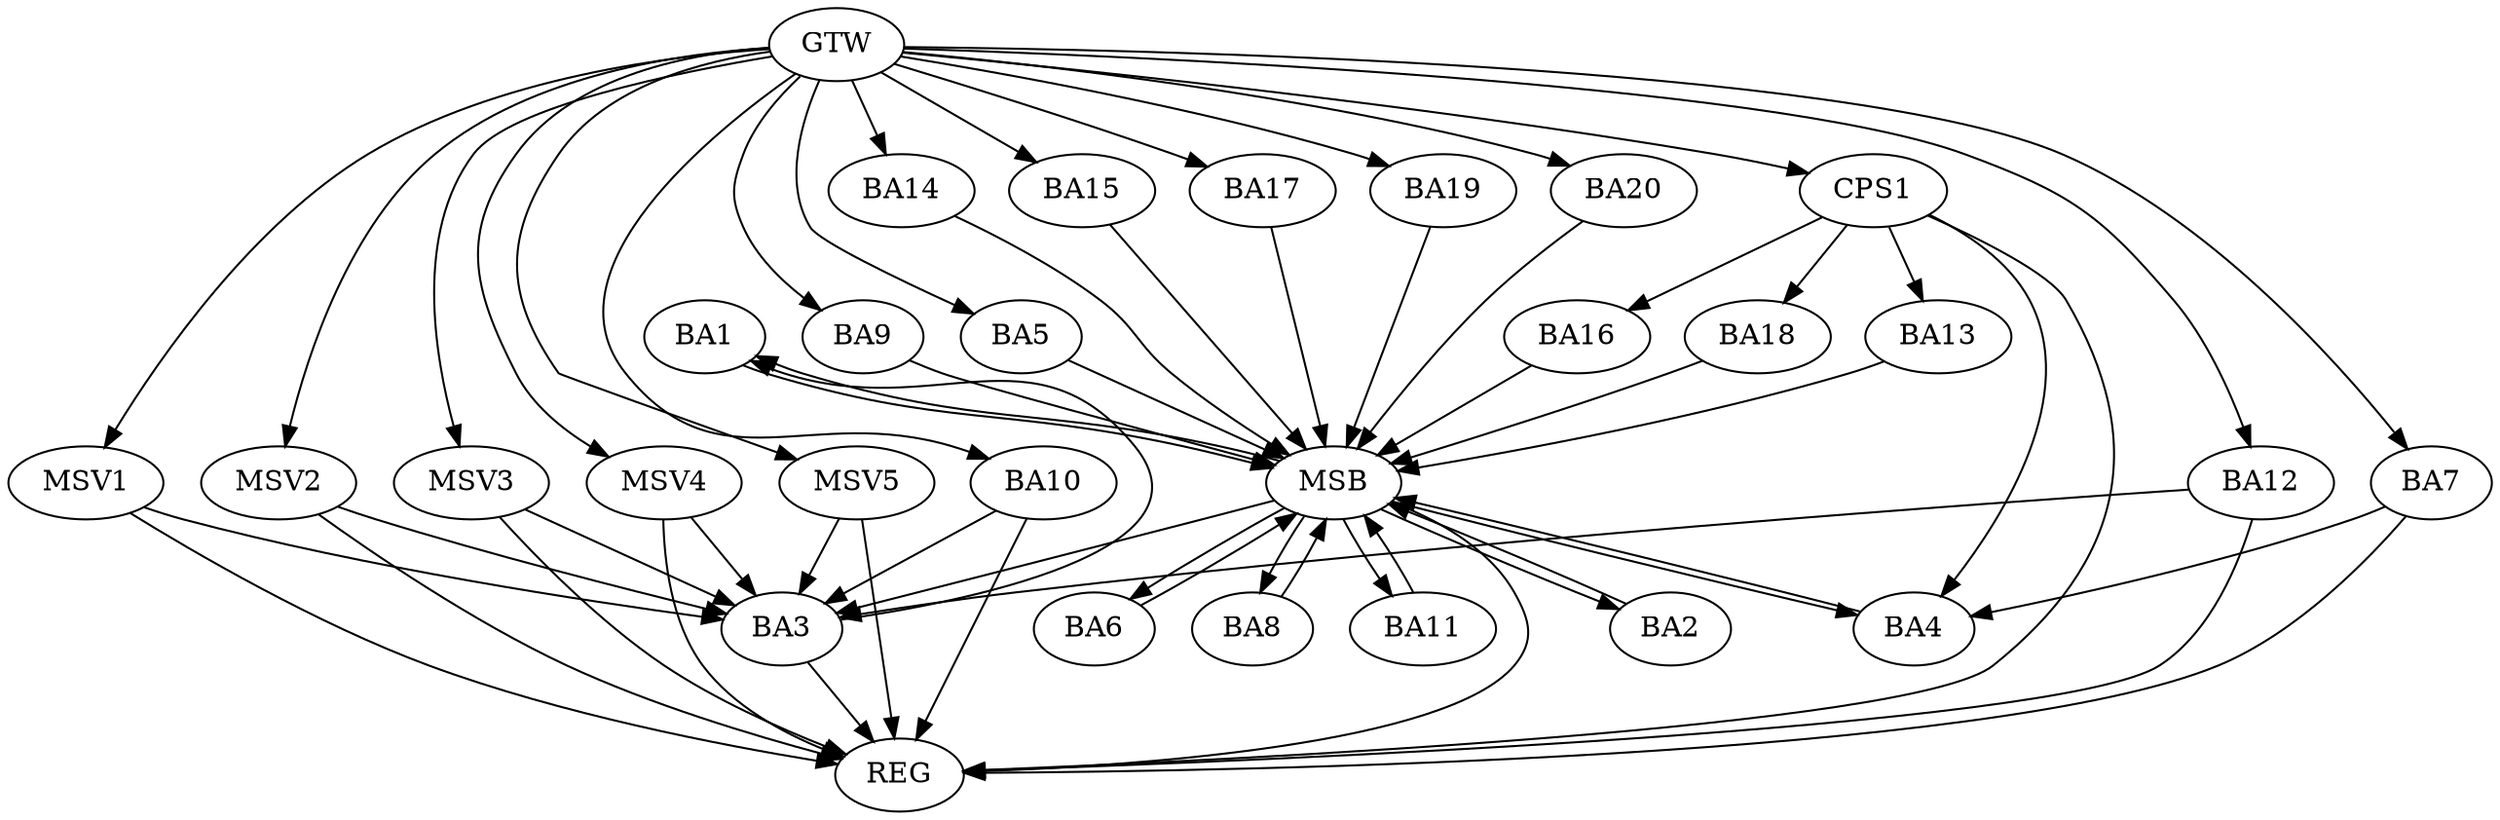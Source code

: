 strict digraph G {
  BA1 [ label="BA1" ];
  BA2 [ label="BA2" ];
  BA3 [ label="BA3" ];
  BA4 [ label="BA4" ];
  BA5 [ label="BA5" ];
  BA6 [ label="BA6" ];
  BA7 [ label="BA7" ];
  BA8 [ label="BA8" ];
  BA9 [ label="BA9" ];
  BA10 [ label="BA10" ];
  BA11 [ label="BA11" ];
  BA12 [ label="BA12" ];
  BA13 [ label="BA13" ];
  BA14 [ label="BA14" ];
  BA15 [ label="BA15" ];
  BA16 [ label="BA16" ];
  BA17 [ label="BA17" ];
  BA18 [ label="BA18" ];
  BA19 [ label="BA19" ];
  BA20 [ label="BA20" ];
  CPS1 [ label="CPS1" ];
  GTW [ label="GTW" ];
  REG [ label="REG" ];
  MSB [ label="MSB" ];
  MSV1 [ label="MSV1" ];
  MSV2 [ label="MSV2" ];
  MSV3 [ label="MSV3" ];
  MSV4 [ label="MSV4" ];
  MSV5 [ label="MSV5" ];
  BA3 -> BA1;
  BA7 -> BA4;
  BA10 -> BA3;
  BA12 -> BA3;
  CPS1 -> BA13;
  CPS1 -> BA4;
  CPS1 -> BA16;
  CPS1 -> BA18;
  GTW -> BA5;
  GTW -> BA7;
  GTW -> BA9;
  GTW -> BA10;
  GTW -> BA12;
  GTW -> BA14;
  GTW -> BA15;
  GTW -> BA17;
  GTW -> BA19;
  GTW -> BA20;
  GTW -> CPS1;
  BA3 -> REG;
  BA7 -> REG;
  BA10 -> REG;
  BA12 -> REG;
  CPS1 -> REG;
  BA1 -> MSB;
  MSB -> BA2;
  MSB -> REG;
  BA2 -> MSB;
  MSB -> BA1;
  BA4 -> MSB;
  MSB -> BA3;
  BA5 -> MSB;
  BA6 -> MSB;
  MSB -> BA4;
  BA8 -> MSB;
  BA9 -> MSB;
  BA11 -> MSB;
  MSB -> BA6;
  BA13 -> MSB;
  MSB -> BA8;
  BA14 -> MSB;
  BA15 -> MSB;
  MSB -> BA11;
  BA16 -> MSB;
  BA17 -> MSB;
  BA18 -> MSB;
  BA19 -> MSB;
  BA20 -> MSB;
  MSV1 -> BA3;
  MSV2 -> BA3;
  GTW -> MSV1;
  MSV1 -> REG;
  GTW -> MSV2;
  MSV2 -> REG;
  MSV3 -> BA3;
  MSV4 -> BA3;
  MSV5 -> BA3;
  GTW -> MSV3;
  MSV3 -> REG;
  GTW -> MSV4;
  MSV4 -> REG;
  GTW -> MSV5;
  MSV5 -> REG;
}
